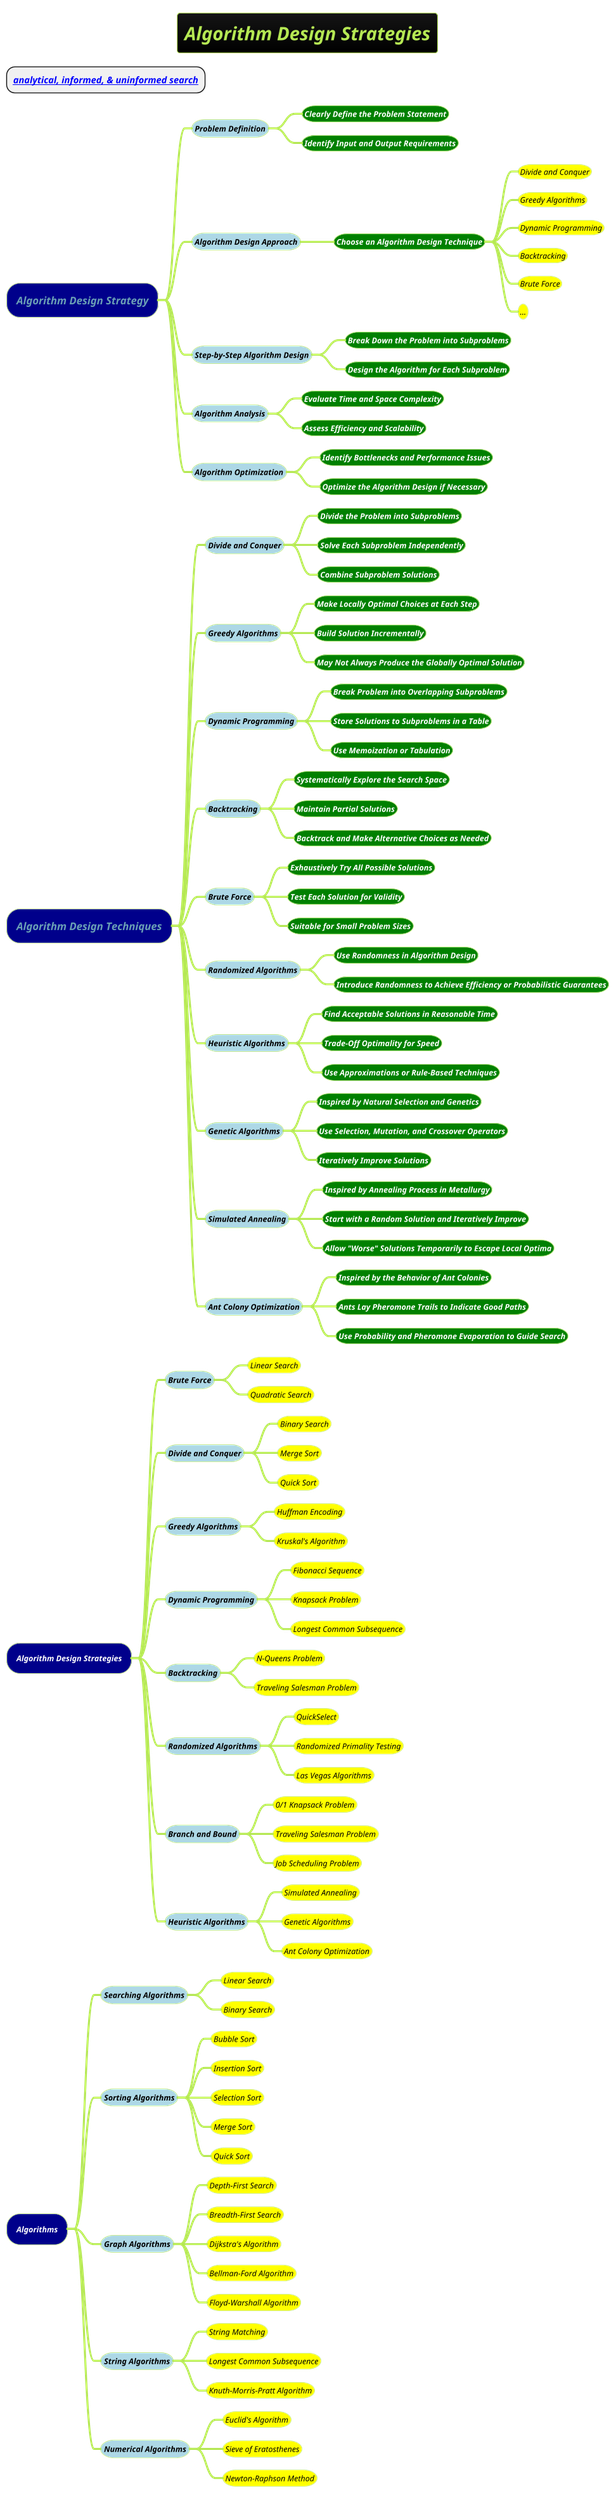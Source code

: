 @startmindmap
title = <i>Algorithm Design Strategies
* <b><i>[[docs/3-programming-languages/Venkat-Subramaniam/analytical-informed-uninformed-search.puml analytical, informed, & uninformed search]]
!theme hacker

*[#darkblue] <i>Algorithm Design Strategy

**[#lightblue] <i><color #black><size:12>Problem Definition
***[#green] <b><i><color #white><size:12>Clearly Define the Problem Statement
***[#green] <b><i><color #white><size:12>Identify Input and Output Requirements

**[#lightblue] <i><color #black><size:12>Algorithm Design Approach
***[#green] <b><i><color #white><size:12>Choose an Algorithm Design Technique
****[#yellow] <i><color #black><size:12>Divide and Conquer
****[#yellow] <i><color #black><size:12>Greedy Algorithms
****[#yellow] <i><color #black><size:12>Dynamic Programming
****[#yellow] <i><color #black><size:12>Backtracking
****[#yellow] <i><color #black><size:12>Brute Force
****[#yellow] <i><color #black><size:12>...

**[#lightblue] <i><color #black><size:12>Step-by-Step Algorithm Design
***[#green] <b><i><color #white><size:12>Break Down the Problem into Subproblems
***[#green] <b><i><color #white><size:12>Design the Algorithm for Each Subproblem

**[#lightblue] <i><color #black><size:12>Algorithm Analysis
***[#green] <b><i><color #white><size:12>Evaluate Time and Space Complexity
***[#green] <b><i><color #white><size:12>Assess Efficiency and Scalability

**[#lightblue] <i><color #black><size:12>Algorithm Optimization
***[#green] <b><i><color #white><size:12>Identify Bottlenecks and Performance Issues
***[#green] <b><i><color #white><size:12>Optimize the Algorithm Design if Necessary

*[#darkblue] <i>Algorithm Design Techniques

**[#lightblue] <i><color #black><size:12>Divide and Conquer
***[#green] <b><i><color #white><size:12>Divide the Problem into Subproblems
***[#green] <b><i><color #white><size:12>Solve Each Subproblem Independently
***[#green] <b><i><color #white><size:12>Combine Subproblem Solutions

**[#lightblue] <i><color #black><size:12>Greedy Algorithms
***[#green] <b><i><color #white><size:12>Make Locally Optimal Choices at Each Step
***[#green] <b><i><color #white><size:12>Build Solution Incrementally
***[#green] <b><i><color #white><size:12>May Not Always Produce the Globally Optimal Solution

**[#lightblue] <i><color #black><size:12>Dynamic Programming
***[#green] <b><i><color #white><size:12>Break Problem into Overlapping Subproblems
***[#green] <b><i><color #white><size:12>Store Solutions to Subproblems in a Table
***[#green] <b><i><color #white><size:12>Use Memoization or Tabulation

**[#lightblue] <i><color #black><size:12>Backtracking
***[#green] <b><i><color #white><size:12>Systematically Explore the Search Space
***[#green] <b><i><color #white><size:12>Maintain Partial Solutions
***[#green] <b><i><color #white><size:12>Backtrack and Make Alternative Choices as Needed

**[#lightblue] <i><color #black><size:12>Brute Force
***[#green] <b><i><color #white><size:12>Exhaustively Try All Possible Solutions
***[#green] <b><i><color #white><size:12>Test Each Solution for Validity
***[#green] <b><i><color #white><size:12>Suitable for Small Problem Sizes

**[#lightblue] <i><color #black><size:12>Randomized Algorithms
***[#green] <b><i><color #white><size:12>Use Randomness in Algorithm Design
***[#green] <b><i><color #white><size:12>Introduce Randomness to Achieve Efficiency or Probabilistic Guarantees

**[#lightblue] <i><color #black><size:12>Heuristic Algorithms
***[#green] <b><i><color #white><size:12>Find Acceptable Solutions in Reasonable Time
***[#green] <b><i><color #white><size:12>Trade-Off Optimality for Speed
***[#green] <b><i><color #white><size:12>Use Approximations or Rule-Based Techniques

**[#lightblue] <i><color #black><size:12>Genetic Algorithms
***[#green] <b><i><color #white><size:12>Inspired by Natural Selection and Genetics
***[#green] <b><i><color #white><size:12>Use Selection, Mutation, and Crossover Operators
***[#green] <b><i><color #white><size:12>Iteratively Improve Solutions

**[#lightblue] <i><color #black><size:12>Simulated Annealing
***[#green] <b><i><color #white><size:12>Inspired by Annealing Process in Metallurgy
***[#green] <b><i><color #white><size:12>Start with a Random Solution and Iteratively Improve
***[#green] <b><i><color #white><size:12>Allow "Worse" Solutions Temporarily to Escape Local Optima

**[#lightblue] <i><color #black><size:12>Ant Colony Optimization
***[#green] <b><i><color #white><size:12>Inspired by the Behavior of Ant Colonies
***[#green] <b><i><color #white><size:12>Ants Lay Pheromone Trails to Indicate Good Paths
***[#green] <b><i><color #white><size:12>Use Probability and Pheromone Evaporation to Guide Search

*[#darkblue] <i><color #white><size:12>Algorithm **Design Strategies**
**[#lightblue] <i><color #black><size:12>Brute Force
***[#yellow] <i><color #black><size:12>Linear Search
***[#yellow] <i><color #black><size:12>Quadratic Search
**[#lightblue] <i><color #black><size:12>Divide and Conquer
***[#yellow] <i><color #black><size:12>Binary Search
***[#yellow] <i><color #black><size:12>Merge Sort
***[#yellow] <i><color #black><size:12>Quick Sort
**[#lightblue] <i><color #black><size:12>Greedy Algorithms
***[#yellow] <i><color #black><size:12>Huffman Encoding
***[#yellow] <i><color #black><size:12>Kruskal's Algorithm
**[#lightblue] <i><color #black><size:12>Dynamic Programming
***[#yellow] <i><color #black><size:12>Fibonacci Sequence
***[#yellow] <i><color #black><size:12>Knapsack Problem
***[#yellow] <i><color #black><size:12>Longest Common Subsequence
**[#lightblue] <i><color #black><size:12>Backtracking
***[#yellow] <i><color #black><size:12>N-Queens Problem
***[#yellow] <i><color #black><size:12>Traveling Salesman Problem
**[#lightblue] <i><color #black><size:12>Randomized Algorithms
***[#yellow] <i><color #black><size:12>QuickSelect
***[#yellow] <i><color #black><size:12>Randomized Primality Testing
***[#yellow] <i><color #black><size:12>Las Vegas Algorithms
**[#lightblue] <i><color #black><size:12>Branch and Bound
***[#yellow] <i><color #black><size:12>0/1 Knapsack Problem
***[#yellow] <i><color #black><size:12>Traveling Salesman Problem
***[#yellow] <i><color #black><size:12>Job Scheduling Problem
**[#lightblue] <i><color #black><size:12>Heuristic Algorithms
***[#yellow] <i><color #black><size:12>Simulated Annealing
***[#yellow] <i><color #black><size:12>Genetic Algorithms
***[#yellow] <i><color #black><size:12>Ant Colony Optimization
*[#darkblue] <i><color #white><size:12>Algorithms
**[#lightblue] <i><color #black><size:12>Searching Algorithms
***[#yellow] <i><color #black><size:12>Linear Search
***[#yellow] <i><color #black><size:12>Binary Search
**[#lightblue] <i><color #black><size:12>Sorting Algorithms
***[#yellow] <i><color #black><size:12>Bubble Sort
***[#yellow] <i><color #black><size:12>Insertion Sort
***[#yellow] <i><color #black><size:12>Selection Sort
***[#yellow] <i><color #black><size:12>Merge Sort
***[#yellow] <i><color #black><size:12>Quick Sort
**[#lightblue] <i><color #black><size:12>Graph Algorithms
***[#yellow] <i><color #black><size:12>Depth-First Search
***[#yellow] <i><color #black><size:12>Breadth-First Search
***[#yellow] <i><color #black><size:12>Dijkstra's Algorithm
***[#yellow] <i><color #black><size:12>Bellman-Ford Algorithm
***[#yellow] <i><color #black><size:12>Floyd-Warshall Algorithm
**[#lightblue] <i><color #black><size:12>String Algorithms
***[#yellow] <i><color #black><size:12>String Matching
***[#yellow] <i><color #black><size:12>Longest Common Subsequence
***[#yellow] <i><color #black><size:12>Knuth-Morris-Pratt Algorithm
**[#lightblue] <i><color #black><size:12>Numerical Algorithms
***[#yellow] <i><color #black><size:12>Euclid's Algorithm
***[#yellow] <i><color #black><size:12>Sieve of Eratosthenes
***[#yellow] <i><color #black><size:12>Newton-Raphson Method
@endmindmap
